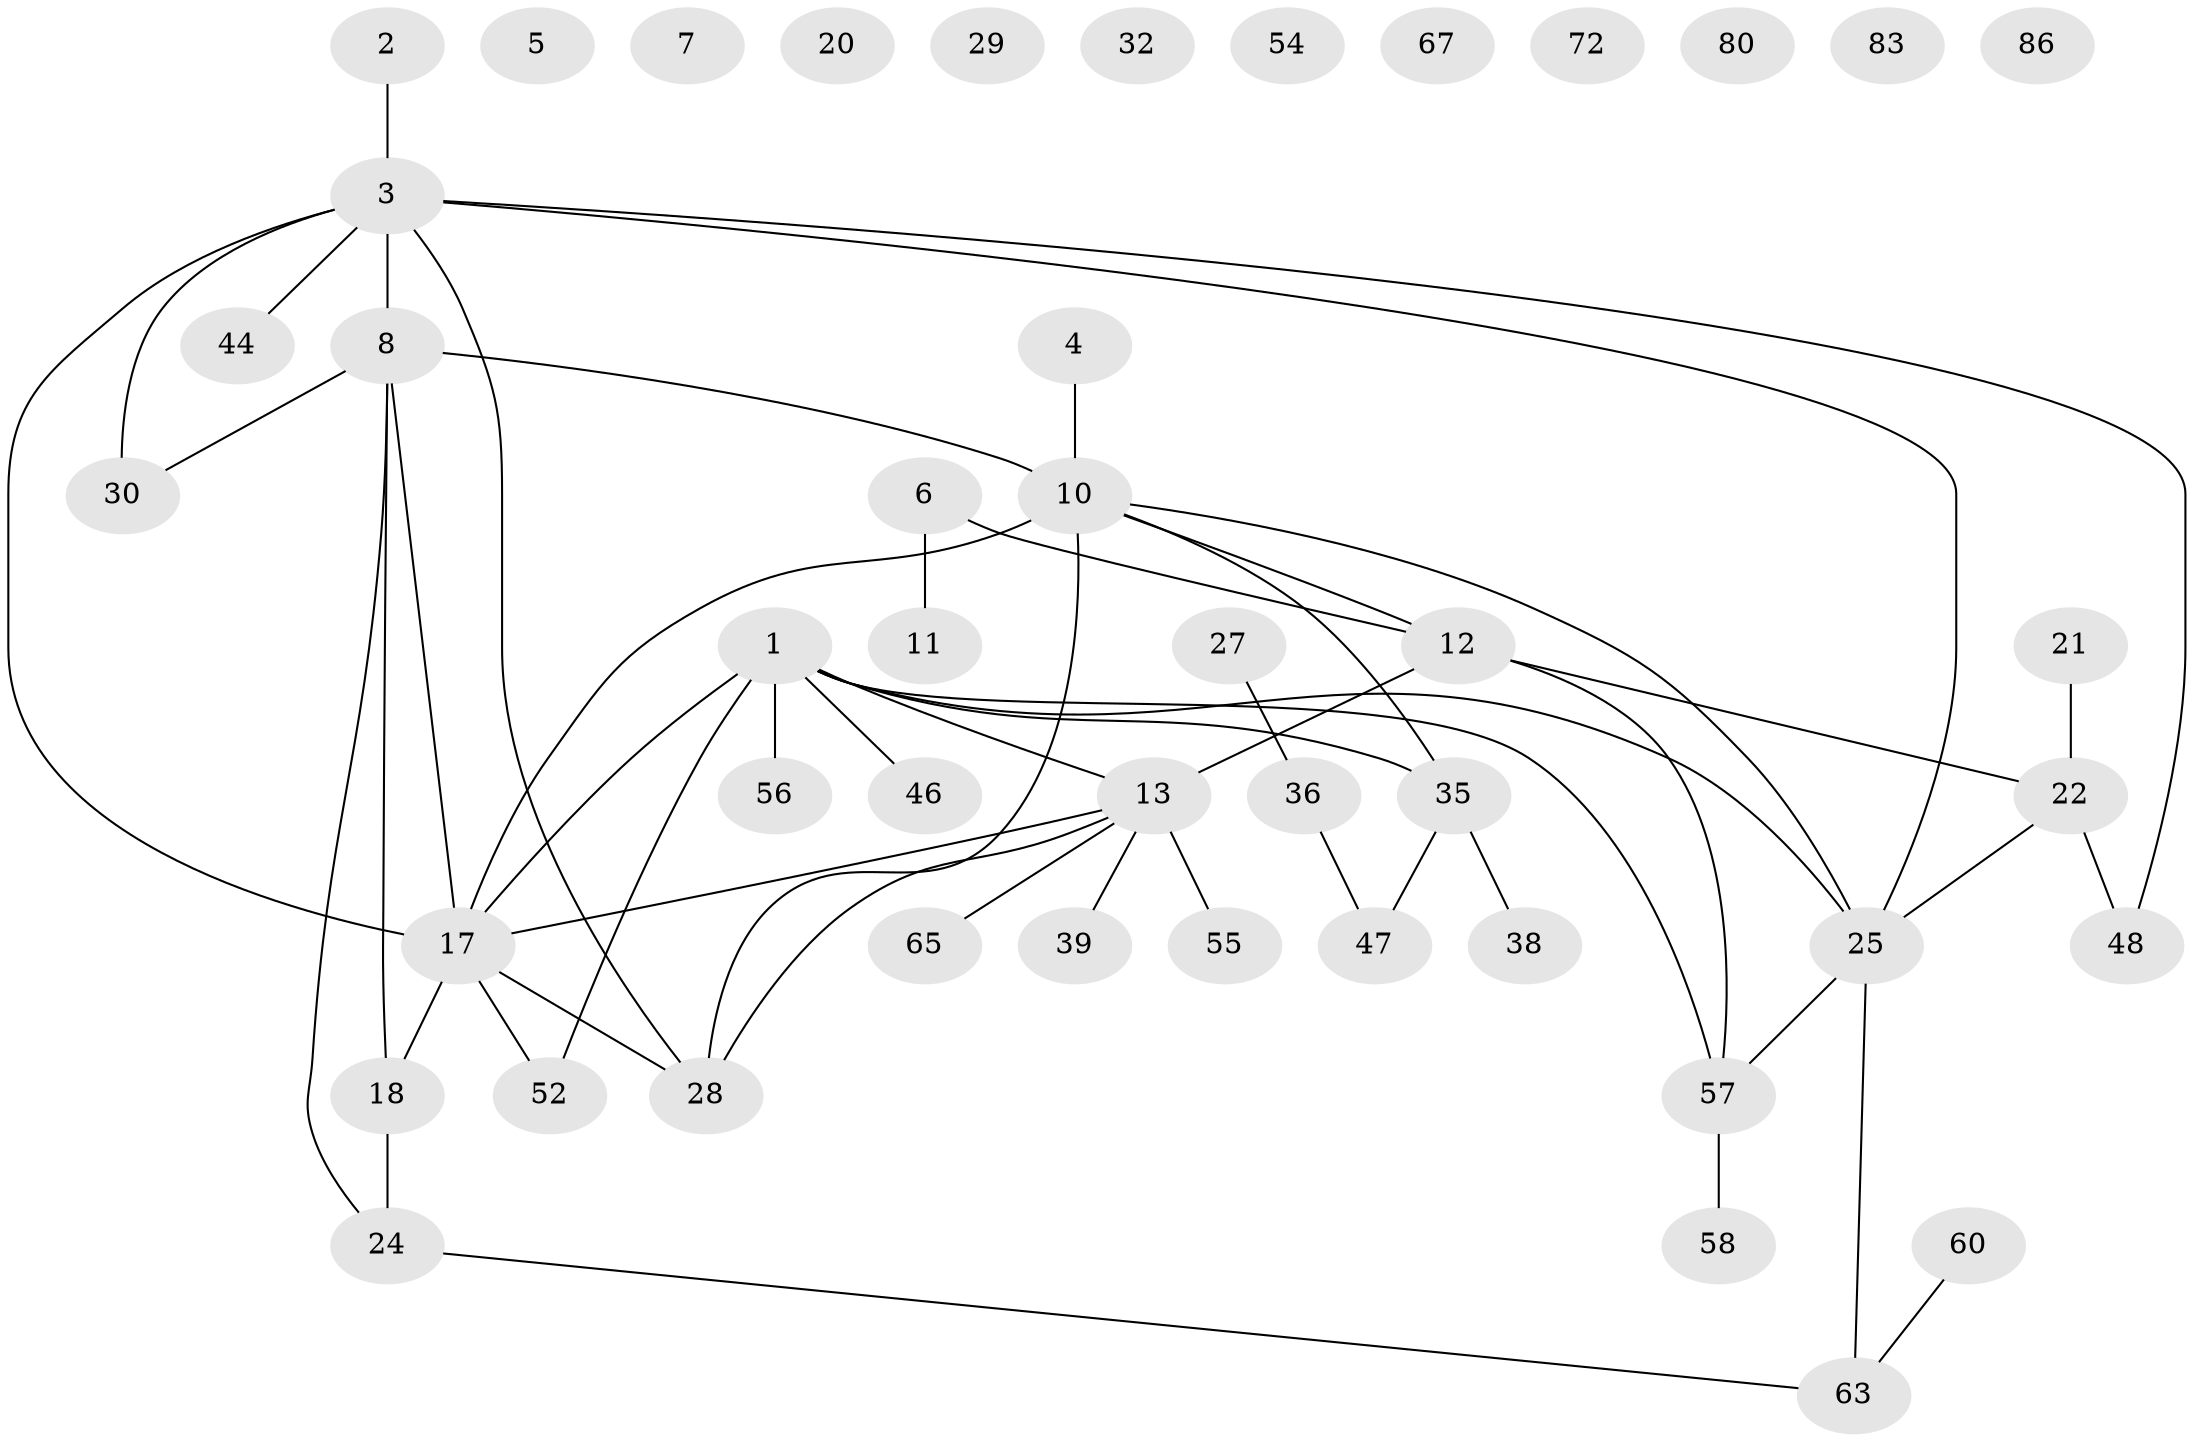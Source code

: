 // original degree distribution, {1: 0.22580645161290322, 2: 0.26881720430107525, 0: 0.11827956989247312, 7: 0.010752688172043012, 3: 0.15053763440860216, 5: 0.08602150537634409, 6: 0.03225806451612903, 4: 0.10752688172043011}
// Generated by graph-tools (version 1.1) at 2025/13/03/09/25 04:13:13]
// undirected, 46 vertices, 53 edges
graph export_dot {
graph [start="1"]
  node [color=gray90,style=filled];
  1 [super="+16"];
  2 [super="+26"];
  3 [super="+9"];
  4 [super="+41"];
  5;
  6;
  7;
  8 [super="+33+34"];
  10 [super="+78+92"];
  11;
  12 [super="+23+37+19"];
  13 [super="+14+61"];
  17 [super="+53+76+43"];
  18 [super="+42+74"];
  20;
  21;
  22 [super="+69+51+82"];
  24;
  25 [super="+49"];
  27;
  28 [super="+87+75+45"];
  29;
  30 [super="+40"];
  32;
  35 [super="+77"];
  36;
  38;
  39;
  44 [super="+91"];
  46;
  47;
  48;
  52;
  54;
  55 [super="+59+89"];
  56;
  57 [super="+66"];
  58;
  60;
  63;
  65;
  67;
  72;
  80;
  83;
  86;
  1 -- 35;
  1 -- 13;
  1 -- 46;
  1 -- 17 [weight=2];
  1 -- 52;
  1 -- 56;
  1 -- 25;
  1 -- 57 [weight=2];
  2 -- 3;
  3 -- 8;
  3 -- 44;
  3 -- 48;
  3 -- 17;
  3 -- 28;
  3 -- 25;
  3 -- 30;
  4 -- 10;
  6 -- 11;
  6 -- 12;
  8 -- 24;
  8 -- 10;
  8 -- 18;
  8 -- 30;
  8 -- 17;
  10 -- 17;
  10 -- 35;
  10 -- 28 [weight=2];
  10 -- 12;
  10 -- 25;
  12 -- 57 [weight=2];
  12 -- 13 [weight=2];
  12 -- 22;
  13 -- 65;
  13 -- 55;
  13 -- 28 [weight=2];
  13 -- 17;
  13 -- 39;
  17 -- 18;
  17 -- 28 [weight=3];
  17 -- 52;
  18 -- 24;
  21 -- 22;
  22 -- 48;
  22 -- 25;
  24 -- 63;
  25 -- 57;
  25 -- 63;
  27 -- 36;
  35 -- 38;
  35 -- 47;
  36 -- 47;
  57 -- 58;
  60 -- 63;
}
